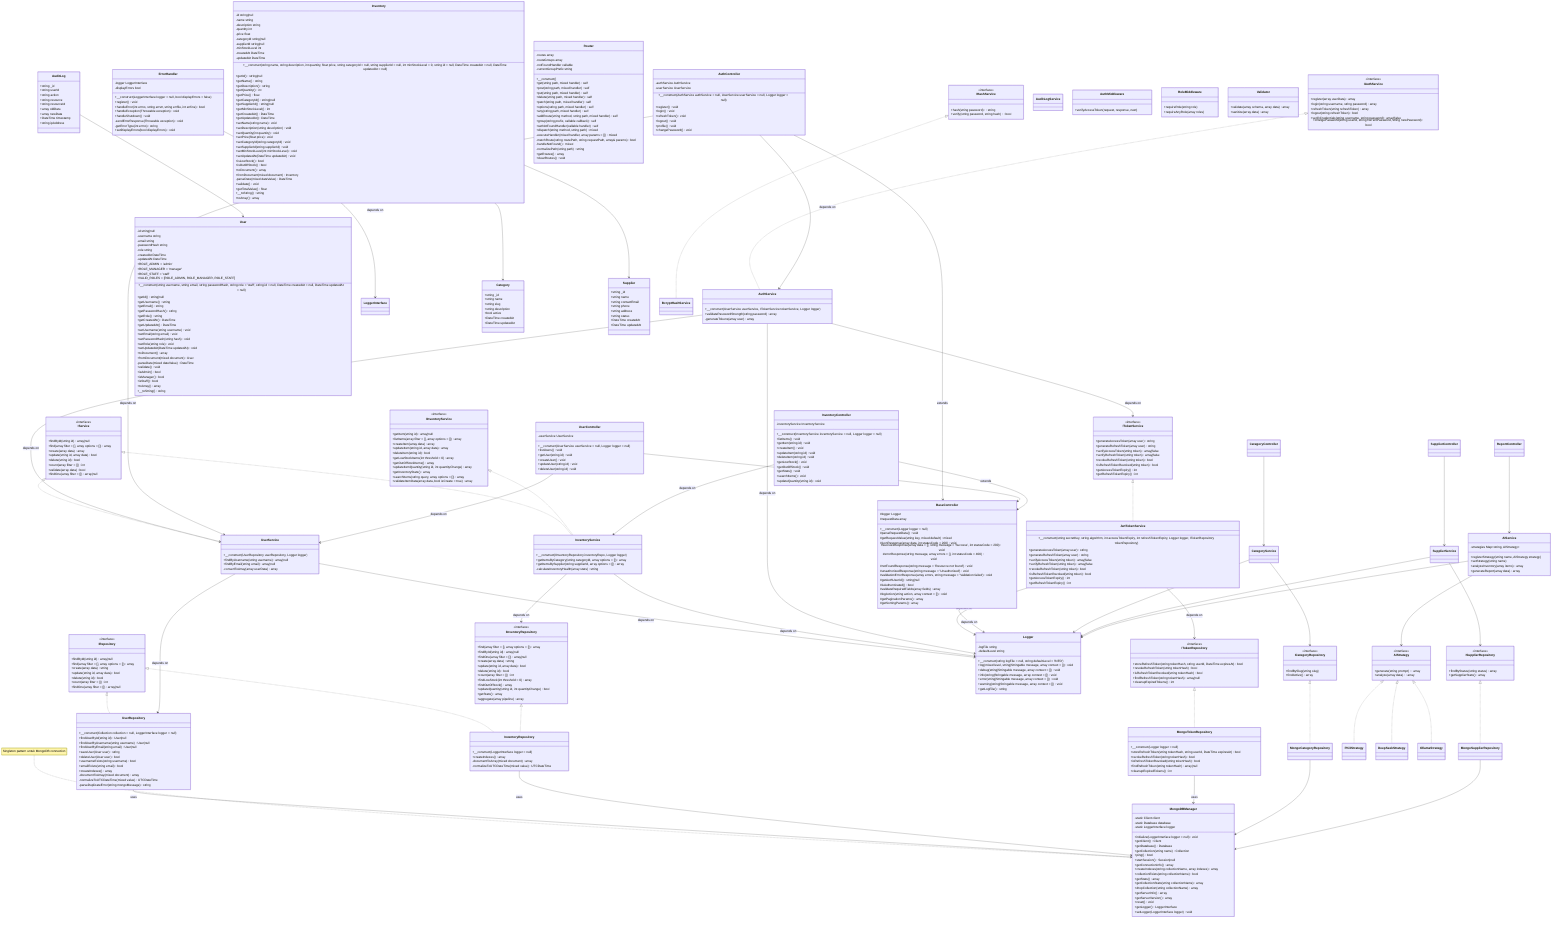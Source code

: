classDiagram
    note for MongoDBManager "Singleton pattern untuk MongoDB connection"
    
    %% ========== Interfaces / Abstractions ==========
    class IRepository {
        <<interface>>
        +findById(string id) array|null
        +find(array filter = [], array options = []) array
        +create(array data) string
        +update(string id, array data) bool
        +delete(string id) bool
        +count(array filter = []) int
        +findOne(array filter = []) array|null
    }

    class IInventoryRepository {
        <<interface>>
        +find(array filter = [], array options = []) array
        +findById(string id) array|null
        +findOne(array filter = []) array|null
        +create(array data) string
        +update(string id, array data) bool
        +delete(string id) bool
        +count(array filter = []) int
        +findLowStock(int threshold = 0) array
        +findOutOfStock() array
        +updateQuantity(string id, int quantityChange) bool
        +getStats() array
        +aggregate(array pipeline) array
    }

    class IService {
        <<interface>>
        +findById(string id) array|null
        +find(array filter = [], array options = []) array
        +create(array data) array
        +update(string id, array data) bool
        +delete(string id) bool
        +count(array filter = []) int
        +validate(array data) bool
        +findOne(array filter = []) array|null
    }

    class IAuthService {
        <<interface>>
        +register(array userData) array
        +login(string username, string password) array
        +refreshToken(string refreshToken) array
        +logout(string refreshToken) bool
        +verifyCredentials(string username, string password) array|false
        +changePassword(string userId, string currentPassword, string newPassword) bool
    }

    class ITokenService {
        <<interface>>
        +generateAccessToken(array user) string
        +generateRefreshToken(array user) string
        +verifyAccessToken(string token) array|false
        +verifyRefreshToken(string token) array|false
        +revokeRefreshToken(string token) bool
        +isRefreshTokenRevoked(string token) bool
        +getAccessTokenExpiry() int
        +getRefreshTokenExpiry() int
    }

    class ITokenRepository {
        <<interface>>
        +storeRefreshToken(string tokenHash, string userId, DateTime expiresAt) bool
        +revokeRefreshToken(string tokenHash) bool
        +isRefreshTokenRevoked(string tokenHash) bool
        +findRefreshToken(string tokenHash) array|null
        +cleanupExpiredTokens() int
    }

    class IInventoryService {
        <<interface>>
        +getItem(string id) array|null
        +listItems(array filter = [], array options = []) array
        +createItem(array data) array
        +updateItem(string id, array data) array
        +deleteItem(string id) bool
        +getLowStockItems(int threshold = 0) array
        +getOutOfStockItems() array
        +updateItemQuantity(string id, int quantityChange) array
        +getInventoryStats() array
        +searchItems(string query, array options = []) array
        +validateItemData(array data, bool isCreate = true) array
    }

    %% ========== Concrete Implementations ==========
    class UserRepository {
        +__construct(Collection collection = null, LoggerInterface logger = null)
        +findUserById(string id) User|null
        +findUserByUsername(string username) User|null
        +findUserByEmail(string email) User|null
        +saveUser(User user) string
        +deleteUser(User user) bool
        +usernameExists(string username) bool
        +emailExists(string email) bool
        +createIndexes() array
        -documentToArray(mixed document) array
        -normalizeToUTCDateTime(mixed value) UTCDateTime
        -parseDuplicateError(string mongoMessage) string
    }

    class InventoryRepository {
        +__construct(LoggerInterface logger = null)
        +createIndexes() array
        -documentToArray(mixed document) array
        -normalizeToUTCDateTime(mixed value) UTCDateTime
    }

    class MongoTokenRepository {
        +__construct(Logger logger = null)
        +storeRefreshToken(string tokenHash, string userId, DateTime expiresAt) bool
        +revokeRefreshToken(string tokenHash) bool
        +isRefreshTokenRevoked(string tokenHash) bool
        +findRefreshToken(string tokenHash) array|null
        +cleanupExpiredTokens() int
    }

    class MongoDBManager {
        -static Client client
        -static Database database
        -static LoggerInterface logger
        +initialize(LoggerInterface logger = null) void
        +getClient() Client
        +getDatabase() Database
        +getCollection(string name) Collection
        +ping() bool
        +startSession() Session|null
        +getConnectionInfo() array
        +createIndexes(string collectionName, array indexes) array
        +collectionExists(string collectionName) bool
        +getStats() array
        +getCollectionStats(string collectionName) array
        +dropCollection(string collectionName) array
        +getServerInfo() array
        +getServerVersion() array
        +reset() void
        +getLogger() LoggerInterface
        +setLogger(LoggerInterface logger) void
    }

    class UserService {
        +__construct(UserRepository userRepository, Logger logger)
        +findByUsername(string username) array|null
        +findByEmail(string email) array|null
        -convertToArray(array userData) array
    }

    class InventoryService {
        +__construct(IInventoryRepository inventoryRepo, Logger logger)
        +getItemsByCategory(string categoryId, array options = []) array
        +getItemsBySupplier(string supplierId, array options = []) array
        -calculateInventoryHealth(array stats) string
    }

    class AuthService {
        +__construct(UserService userService, ITokenService tokenService, Logger logger)
        +validatePasswordStrength(string password) array
        -generateTokens(array user) array
    }

    class JwtTokenService {
        +__construct(string secretKey, string algorithm, int accessTokenExpiry, int refreshTokenExpiry, Logger logger, ITokenRepository tokenRepository)
        +generateAccessToken(array user) string
        +generateRefreshToken(array user) string
        +verifyAccessToken(string token) array|false
        +verifyRefreshToken(string token) array|false
        +revokeRefreshToken(string token) bool
        +isRefreshTokenRevoked(string token) bool
        +getAccessTokenExpiry() int
        +getRefreshTokenExpiry() int
    }

    class BaseController {
        #logger Logger
        #requestData array
        +__construct(Logger logger = null)
        #parseRequestData() void
        #getRequestValue(string key, mixed default) mixed
        #jsonResponse(array data, int statusCode = 200) void
        #successResponse(array data = [], string message = 'Success', int statusCode = 200) void
        #errorResponse(string message, array errors = [], int statusCode = 400) void
        #notFoundResponse(string message = 'Resource not found') void
        #unauthorizedResponse(string message = 'Unauthorized') void
        #validationErrorResponse(array errors, string message = 'Validation failed') void
        #getAuthUserId() string|null
        #isAuthenticated() bool
        #validateRequiredFields(array fields) array
        #logAction(string action, array context = []) void
        #getPaginationParams() array
        #getSortingParams() array
    }

    class AuthController {
        -authService AuthService
        -userService UserService
        +__construct(AuthService authService = null, UserService userService = null, Logger logger = null)
        +register() void
        +login() void
        +refreshToken() void
        +logout() void
        +profile() void
        +changePassword() void
    }

    class UserController {
        -userService UserService
        +__construct(UserService userService = null, Logger logger = null)
        +listUsers() void
        +getUser(string id) void
        +createUser() void
        +updateUser(string id) void
        +deleteUser(string id) void
    }

    class InventoryController {
        -inventoryService InventoryService
        +__construct(InventoryService inventoryService = null, Logger logger = null)
        +listItems() void
        +getItem(string id) void
        +createItem() void
        +updateItem(string id) void
        +deleteItem(string id) void
        +getLowStock() void
        +getOutOfStock() void
        +getStats() void
        +searchItems() void
        +updateQuantity(string id) void
    }

    class ErrorHandler {
        -logger LoggerInterface
        -displayErrors bool
        +__construct(LoggerInterface logger = null, bool displayErrors = false)
        +register() void
        +handleError(int errno, string errstr, string errfile, int errline) bool
        +handleException(Throwable exception) void
        +handleShutdown() void
        -sendErrorResponse(Throwable exception) void
        -getErrorType(int errno) string
        +setDisplayErrors(bool displayErrors) void
    }

    class Router {
        -routes array
        -routeGroups array
        -notFoundHandler callable
        -currentGroupPrefix string
        +__construct()
        +get(string path, mixed handler) self
        +post(string path, mixed handler) self
        +put(string path, mixed handler) self
        +delete(string path, mixed handler) self
        +patch(string path, mixed handler) self
        +options(string path, mixed handler) self
        +any(string path, mixed handler) self
        +addRoute(string method, string path, mixed handler) self
        +group(string prefix, callable callback) self
        +setNotFoundHandler(callable handler) self
        +dispatch(string method, string path) mixed
        -executeHandler(mixed handler, array params = []) mixed
        -matchRoute(string routePath, string requestPath, array& params) bool
        -handleNotFound() mixed
        -normalizePath(string path) string
        +getRoutes() array
        +clearRoutes() void
    }

    class Logger {
        -logFile string
        -defaultLevel string
        +__construct(string logFile = null, string defaultLevel = 'INFO')
        +log(mixed level, string|Stringable message, array context = []) void
        +debug(string|Stringable message, array context = []) void
        +info(string|Stringable message, array context = []) void
        +error(string|Stringable message, array context = []) void
        +warning(string|Stringable message, array context = []) void
        +getLogFile() string
    }

    class User {
        -id string|null
        -username string
        -email string
        -passwordHash string
        -role string
        -createdAt DateTime
        -updatedAt DateTime
        +ROLE_ADMIN = 'admin'
        +ROLE_MANAGER = 'manager'
        +ROLE_STAFF = 'staff'
        +VALID_ROLES = [ROLE_ADMIN, ROLE_MANAGER, ROLE_STAFF]
        +__construct(string username, string email, string passwordHash, string role = 'staff', string id = null, DateTime createdAt = null, DateTime updatedAt = null)
        +getId() string|null
        +getUsername() string
        +getEmail() string
        +getPasswordHash() string
        +getRole() string
        +getCreatedAt() DateTime
        +getUpdatedAt() DateTime
        +setUsername(string username) void
        +setEmail(string email) void
        +setPasswordHash(string hash) void
        +setRole(string role) void
        +setUpdatedAt(DateTime updatedAt) void
        +toDocument() array
        +fromDocument(mixed document) User
        -parseDate(mixed dateValue) DateTime
        +validate() void
        +isAdmin() bool
        +isManager() bool
        +isStaff() bool
        +toArray() array
        +__toString() string
    }

    class Inventory {
        -id string|null
        -name string
        -description string
        -quantity int
        -price float
        -categoryId string|null
        -supplierId string|null
        -minStockLevel int
        -createdAt DateTime
        -updatedAt DateTime
        +__construct(string name, string description, int quantity, float price, string categoryId = null, string supplierId = null, int minStockLevel = 0, string id = null, DateTime createdAt = null, DateTime updatedAt = null)
        +getId() string|null
        +getName() string
        +getDescription() string
        +getQuantity() int
        +getPrice() float
        +getCategoryId() string|null
        +getSupplierId() string|null
        +getMinStockLevel() int
        +getCreatedAt() DateTime
        +getUpdatedAt() DateTime
        +setName(string name) void
        +setDescription(string description) void
        +setQuantity(int quantity) void
        +setPrice(float price) void
        +setCategoryId(string categoryId) void
        +setSupplierId(string supplierId) void
        +setMinStockLevel(int minStockLevel) void
        +setUpdatedAt(DateTime updatedAt) void
        +isLowStock() bool
        +isOutOfStock() bool
        +toDocument() array
        +fromDocument(mixed document) Inventory
        -parseDate(mixed dateValue) DateTime
        +validate() void
        +getTotalValue() float
        +__toString() string
        +toArray() array
    }

    %% ========== Relationships ==========
    IRepository <|.. UserRepository
    IRepository <|.. InventoryRepository
    IInventoryRepository <|.. InventoryRepository
    IService <|.. UserService
    IService <|.. InventoryService
    IAuthService <|.. AuthService
    IInventoryService <|.. InventoryService
    ITokenService <|.. JwtTokenService
    ITokenRepository <|.. MongoTokenRepository
    
    UserRepository --> MongoDBManager : uses
    InventoryRepository --> MongoDBManager : uses
    MongoTokenRepository --> MongoDBManager : uses
    
    UserService --> UserRepository : depends on
    UserService --> Logger : depends on
    
    InventoryService --> IInventoryRepository : depends on
    InventoryService --> Logger : depends on
    
    AuthService --> UserService : depends on
    AuthService --> ITokenService : depends on
    AuthService --> Logger : depends on
    
    JwtTokenService --> ITokenRepository : depends on
    JwtTokenService --> Logger : depends on
    
    AuthController --> AuthService : depends on
    AuthController --> UserService : depends on
    AuthController --> BaseController : extends
    
    UserController --> UserService : depends on
    UserController --> BaseController : extends

    InventoryController --> InventoryService : depends on
    InventoryController --> BaseController : extends
    
    BaseController --> Logger : depends on
    
    ErrorHandler --> LoggerInterface : depends on

    %% ========== Planned Components (Belum Diimplementasi) ==========
    class ICategoryRepository {
        <<interface>>
        +findBySlug(string slug)
        +findActive() array
    }

    class ISupplierRepository {
        <<interface>>
        +findByStatus(string status) array
        +getSupplierStats() array
    }

    class IHashService {
        <<interface>>
        +hash(string password): string
        +verify(string password, string hash): bool
    }

    class AIStrategy {
        <<interface>>
        +generate(string prompt): array
        +analyze(array data): array
    }

    class CategoryService
    class SupplierService
    class AuditLogService
    class AIService {
        -strategies Map~string, AIStrategy~
        +registerStrategy(string name, AIStrategy strategy)
        +setStrategy(string name)
        +analyzeInventory(array items) array
        +generateReport(array data) array
    }

    class CategoryController
    class SupplierController
    class ReportController

    class AuthMiddleware {
        +verifyAccessToken(request, response, next)
    }
    
    class RoleMiddleware {
        +requireRole(string role)
        +requireAnyRole(array roles)
    }
    
    class Validator {
        +validate(array schema, array data) array
        +sanitize(array data) array
    }

    class Category {
        +string _id
        +string name
        +string slug
        +string description
        +bool active
        +DateTime createdAt
        +DateTime updatedAt
    }

    class Supplier {
        +string _id
        +string name
        +string contactEmail
        +string phone
        +string address
        +string status
        +DateTime createdAt
        +DateTime updatedAt
    }

    class AuditLog {
        +string _id
        +string userId
        +string action
        +string resource
        +string resourceId
        +array oldData
        +array newData
        +DateTime timestamp
        +string ipAddress
    }

    %% ========== Future Relationships ==========
    ICategoryRepository <|.. MongoCategoryRepository
    ISupplierRepository <|.. MongoSupplierRepository
    IHashService <|.. BcryptHashService
    AIStrategy <|.. Phi3Strategy
    AIStrategy <|.. DeepSeekStrategy
    AIStrategy <|.. OllamaStrategy

    CategoryController --> CategoryService
    SupplierController --> SupplierService
    ReportController --> AIService

    CategoryService --> ICategoryRepository
    SupplierService --> ISupplierRepository
    AIService --> AIStrategy

    Inventory --> Category
    Inventory --> Supplier
    AuditLog --> User

    MongoCategoryRepository --> MongoDBManager
    MongoSupplierRepository --> MongoDBManager

    CategoryService --> Logger
    SupplierService --> Logger
    AIService --> Logger